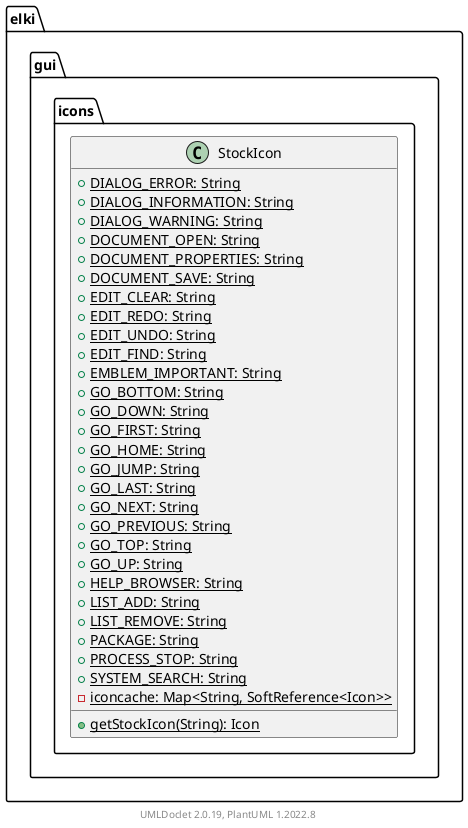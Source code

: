 @startuml
    remove .*\.(Instance|Par|Parameterizer|Factory)$
    namespace elki.gui.icons {

        class StockIcon [[StockIcon.html]] {
            {static} +DIALOG_ERROR: String
            {static} +DIALOG_INFORMATION: String
            {static} +DIALOG_WARNING: String
            {static} +DOCUMENT_OPEN: String
            {static} +DOCUMENT_PROPERTIES: String
            {static} +DOCUMENT_SAVE: String
            {static} +EDIT_CLEAR: String
            {static} +EDIT_REDO: String
            {static} +EDIT_UNDO: String
            {static} +EDIT_FIND: String
            {static} +EMBLEM_IMPORTANT: String
            {static} +GO_BOTTOM: String
            {static} +GO_DOWN: String
            {static} +GO_FIRST: String
            {static} +GO_HOME: String
            {static} +GO_JUMP: String
            {static} +GO_LAST: String
            {static} +GO_NEXT: String
            {static} +GO_PREVIOUS: String
            {static} +GO_TOP: String
            {static} +GO_UP: String
            {static} +HELP_BROWSER: String
            {static} +LIST_ADD: String
            {static} +LIST_REMOVE: String
            {static} +PACKAGE: String
            {static} +PROCESS_STOP: String
            {static} +SYSTEM_SEARCH: String
            {static} -iconcache: Map<String, SoftReference<Icon>>
            {static} +getStockIcon(String): Icon
        }

    }

    center footer UMLDoclet 2.0.19, PlantUML 1.2022.8
@enduml
